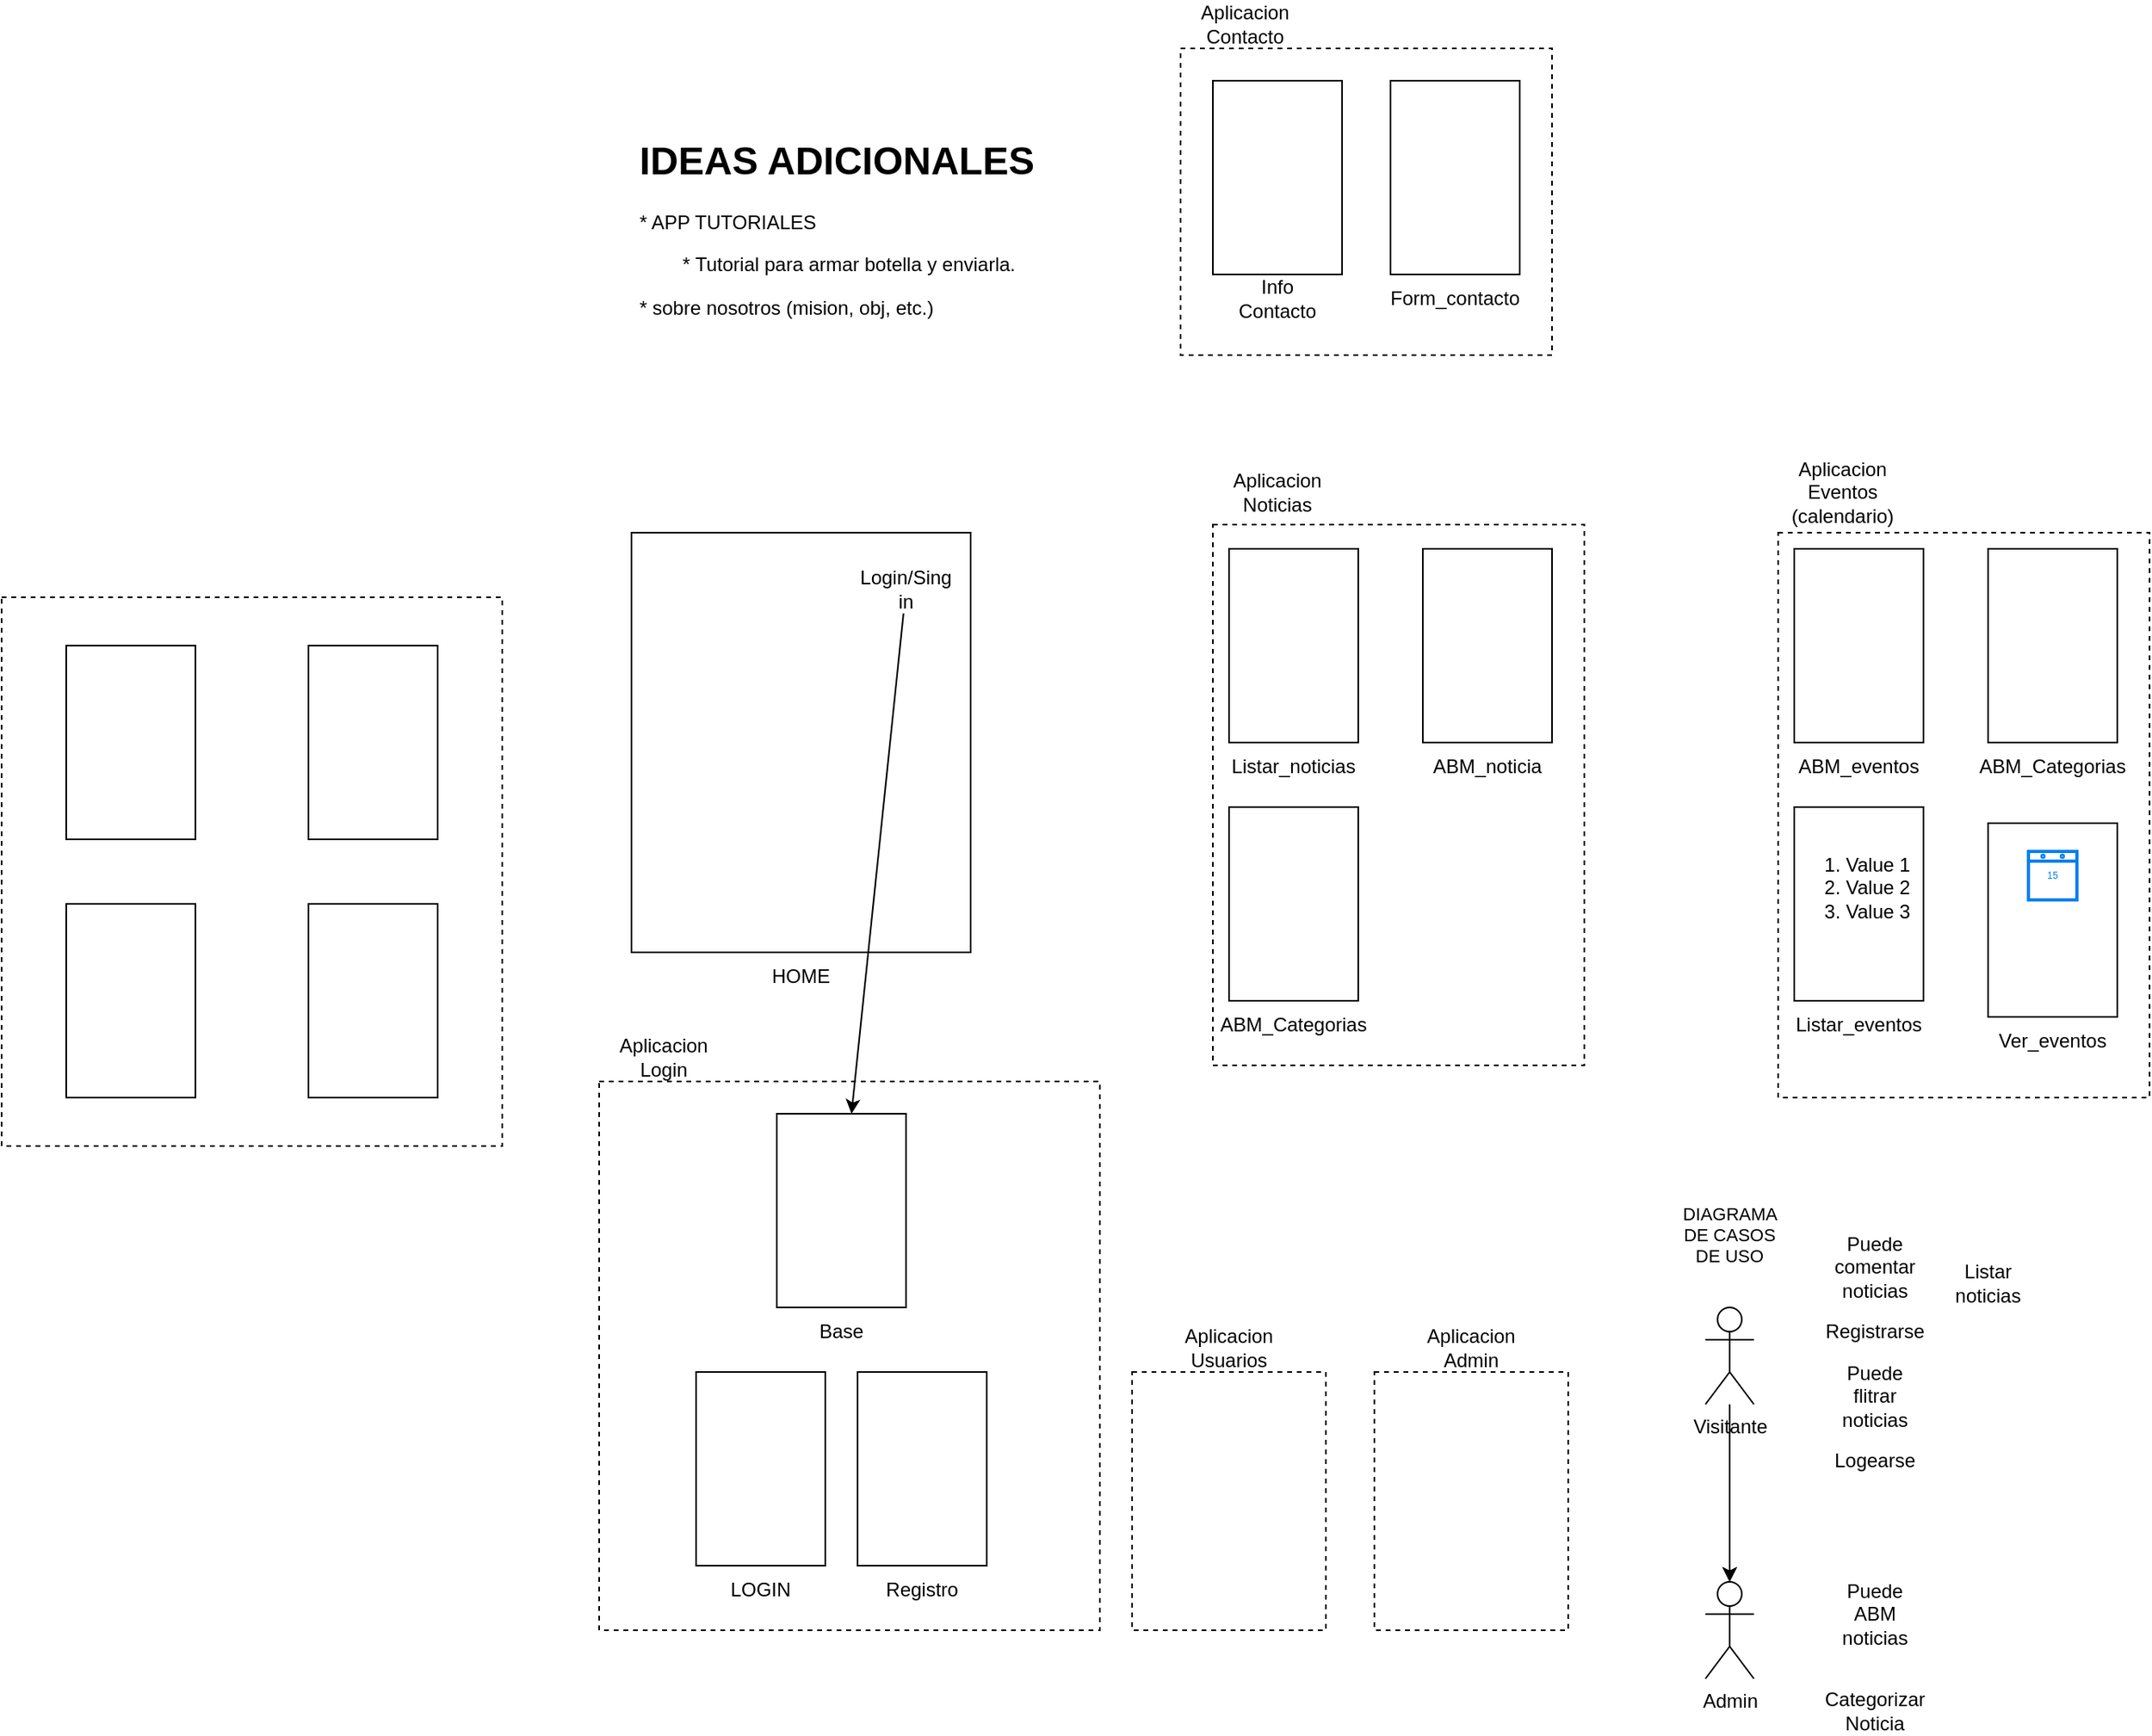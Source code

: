 <mxfile version="19.0.3" type="device"><diagram id="Au9ia6RZ5k17O6lHacv6" name="Page-1"><mxGraphModel dx="2068" dy="2473" grid="1" gridSize="10" guides="1" tooltips="1" connect="1" arrows="1" fold="1" page="1" pageScale="1" pageWidth="1200" pageHeight="1920" math="0" shadow="0"><root><mxCell id="0"/><mxCell id="1" parent="0"/><mxCell id="npkrUqpL1A4N-2p5EevU-65" value="" style="rounded=0;whiteSpace=wrap;html=1;fontFamily=Helvetica;fontSize=11;fontColor=default;fillColor=none;dashed=1;" vertex="1" parent="1"><mxGeometry x="360" y="-360" width="230" height="190" as="geometry"/></mxCell><mxCell id="npkrUqpL1A4N-2p5EevU-14" value="" style="rounded=0;whiteSpace=wrap;html=1;fontFamily=Helvetica;fontSize=11;fontColor=default;fillColor=none;dashed=1;" vertex="1" parent="1"><mxGeometry y="280" width="310" height="340" as="geometry"/></mxCell><mxCell id="npkrUqpL1A4N-2p5EevU-5" value="" style="rounded=0;whiteSpace=wrap;html=1;fontFamily=Helvetica;fontSize=11;fontColor=default;fillColor=none;dashed=1;" vertex="1" parent="1"><mxGeometry x="-370" y="-20" width="310" height="340" as="geometry"/></mxCell><mxCell id="npkrUqpL1A4N-2p5EevU-1" value="" style="rounded=0;whiteSpace=wrap;html=1;" vertex="1" parent="1"><mxGeometry x="-330" y="10" width="80" height="120" as="geometry"/></mxCell><mxCell id="npkrUqpL1A4N-2p5EevU-2" value="" style="rounded=0;whiteSpace=wrap;html=1;" vertex="1" parent="1"><mxGeometry x="-180" y="10" width="80" height="120" as="geometry"/></mxCell><mxCell id="npkrUqpL1A4N-2p5EevU-3" value="" style="rounded=0;whiteSpace=wrap;html=1;" vertex="1" parent="1"><mxGeometry x="-330" y="170" width="80" height="120" as="geometry"/></mxCell><mxCell id="npkrUqpL1A4N-2p5EevU-4" value="" style="rounded=0;whiteSpace=wrap;html=1;" vertex="1" parent="1"><mxGeometry x="-180" y="170" width="80" height="120" as="geometry"/></mxCell><mxCell id="npkrUqpL1A4N-2p5EevU-6" value="" style="rounded=0;whiteSpace=wrap;html=1;" vertex="1" parent="1"><mxGeometry x="20" y="-60" width="210" height="260" as="geometry"/></mxCell><mxCell id="npkrUqpL1A4N-2p5EevU-7" value="HOME" style="text;html=1;strokeColor=none;fillColor=none;align=center;verticalAlign=middle;whiteSpace=wrap;rounded=0;" vertex="1" parent="1"><mxGeometry x="95" y="200" width="60" height="30" as="geometry"/></mxCell><mxCell id="npkrUqpL1A4N-2p5EevU-8" value="" style="rounded=0;whiteSpace=wrap;html=1;" vertex="1" parent="1"><mxGeometry x="60" y="460" width="80" height="120" as="geometry"/></mxCell><mxCell id="npkrUqpL1A4N-2p5EevU-9" value="LOGIN" style="text;html=1;strokeColor=none;fillColor=none;align=center;verticalAlign=middle;whiteSpace=wrap;rounded=0;" vertex="1" parent="1"><mxGeometry x="70" y="580" width="60" height="30" as="geometry"/></mxCell><mxCell id="npkrUqpL1A4N-2p5EevU-10" value="" style="rounded=0;whiteSpace=wrap;html=1;" vertex="1" parent="1"><mxGeometry x="160" y="460" width="80" height="120" as="geometry"/></mxCell><mxCell id="npkrUqpL1A4N-2p5EevU-11" value="Registro" style="text;html=1;strokeColor=none;fillColor=none;align=center;verticalAlign=middle;whiteSpace=wrap;rounded=0;" vertex="1" parent="1"><mxGeometry x="170" y="580" width="60" height="30" as="geometry"/></mxCell><mxCell id="npkrUqpL1A4N-2p5EevU-12" value="" style="rounded=0;whiteSpace=wrap;html=1;" vertex="1" parent="1"><mxGeometry x="110" y="300" width="80" height="120" as="geometry"/></mxCell><mxCell id="npkrUqpL1A4N-2p5EevU-13" value="Base" style="text;html=1;strokeColor=none;fillColor=none;align=center;verticalAlign=middle;whiteSpace=wrap;rounded=0;" vertex="1" parent="1"><mxGeometry x="120" y="420" width="60" height="30" as="geometry"/></mxCell><mxCell id="npkrUqpL1A4N-2p5EevU-15" value="Login/Sing in" style="text;html=1;strokeColor=none;fillColor=none;align=center;verticalAlign=middle;whiteSpace=wrap;rounded=0;" vertex="1" parent="1"><mxGeometry x="160" y="-40" width="60" height="30" as="geometry"/></mxCell><mxCell id="npkrUqpL1A4N-2p5EevU-16" value="" style="endArrow=classic;html=1;rounded=0;" edge="1" parent="1" source="npkrUqpL1A4N-2p5EevU-15" target="npkrUqpL1A4N-2p5EevU-12"><mxGeometry width="50" height="50" relative="1" as="geometry"><mxPoint x="270" y="160" as="sourcePoint"/><mxPoint x="320" y="110" as="targetPoint"/></mxGeometry></mxCell><mxCell id="npkrUqpL1A4N-2p5EevU-17" value="Aplicacion Login" style="text;html=1;strokeColor=none;fillColor=none;align=center;verticalAlign=middle;whiteSpace=wrap;rounded=0;" vertex="1" parent="1"><mxGeometry x="10" y="250" width="60" height="30" as="geometry"/></mxCell><mxCell id="npkrUqpL1A4N-2p5EevU-18" value="" style="rounded=0;whiteSpace=wrap;html=1;fontFamily=Helvetica;fontSize=11;fontColor=default;fillColor=none;dashed=1;" vertex="1" parent="1"><mxGeometry x="330" y="460" width="120" height="160" as="geometry"/></mxCell><mxCell id="npkrUqpL1A4N-2p5EevU-19" value="Aplicacion&lt;br&gt;Usuarios" style="text;html=1;strokeColor=none;fillColor=none;align=center;verticalAlign=middle;whiteSpace=wrap;rounded=0;" vertex="1" parent="1"><mxGeometry x="360" y="430" width="60" height="30" as="geometry"/></mxCell><mxCell id="npkrUqpL1A4N-2p5EevU-20" value="" style="rounded=0;whiteSpace=wrap;html=1;fontFamily=Helvetica;fontSize=11;fontColor=default;fillColor=none;dashed=1;" vertex="1" parent="1"><mxGeometry x="380" y="-65" width="230" height="335" as="geometry"/></mxCell><mxCell id="npkrUqpL1A4N-2p5EevU-21" value="Aplicacion Noticias" style="text;html=1;strokeColor=none;fillColor=none;align=center;verticalAlign=middle;whiteSpace=wrap;rounded=0;" vertex="1" parent="1"><mxGeometry x="390" y="-100" width="60" height="30" as="geometry"/></mxCell><mxCell id="npkrUqpL1A4N-2p5EevU-22" value="" style="rounded=0;whiteSpace=wrap;html=1;" vertex="1" parent="1"><mxGeometry x="390" y="-50" width="80" height="120" as="geometry"/></mxCell><mxCell id="npkrUqpL1A4N-2p5EevU-23" value="Listar_noticias" style="text;html=1;strokeColor=none;fillColor=none;align=center;verticalAlign=middle;whiteSpace=wrap;rounded=0;" vertex="1" parent="1"><mxGeometry x="400" y="70" width="60" height="30" as="geometry"/></mxCell><mxCell id="npkrUqpL1A4N-2p5EevU-24" value="" style="rounded=0;whiteSpace=wrap;html=1;" vertex="1" parent="1"><mxGeometry x="510" y="-50" width="80" height="120" as="geometry"/></mxCell><mxCell id="npkrUqpL1A4N-2p5EevU-25" value="ABM_noticia" style="text;html=1;strokeColor=none;fillColor=none;align=center;verticalAlign=middle;whiteSpace=wrap;rounded=0;" vertex="1" parent="1"><mxGeometry x="520" y="70" width="60" height="30" as="geometry"/></mxCell><mxCell id="npkrUqpL1A4N-2p5EevU-27" value="&lt;h1&gt;IDEAS ADICIONALES&lt;/h1&gt;&lt;p&gt;&lt;span style=&quot;background-color: initial;&quot;&gt;* APP TUTORIALES&lt;/span&gt;&lt;/p&gt;&lt;p&gt;&lt;span style=&quot;background-color: initial;&quot;&gt;&lt;span style=&quot;white-space: pre;&quot;&gt;&#9;&lt;/span&gt;* Tutorial para armar botella y enviarla.&amp;nbsp;&lt;/span&gt;&lt;/p&gt;&lt;p&gt;* sobre nosotros (mision, obj, etc.)&lt;/p&gt;" style="text;html=1;strokeColor=none;fillColor=none;spacing=5;spacingTop=-20;whiteSpace=wrap;overflow=hidden;rounded=0;" vertex="1" parent="1"><mxGeometry x="20" y="-310" width="300" height="200" as="geometry"/></mxCell><mxCell id="npkrUqpL1A4N-2p5EevU-28" value="" style="rounded=0;whiteSpace=wrap;html=1;fontFamily=Helvetica;fontSize=11;fontColor=default;fillColor=none;dashed=1;" vertex="1" parent="1"><mxGeometry x="480" y="460" width="120" height="160" as="geometry"/></mxCell><mxCell id="npkrUqpL1A4N-2p5EevU-29" value="Aplicacion&lt;br&gt;Admin" style="text;html=1;strokeColor=none;fillColor=none;align=center;verticalAlign=middle;whiteSpace=wrap;rounded=0;" vertex="1" parent="1"><mxGeometry x="510" y="430" width="60" height="30" as="geometry"/></mxCell><mxCell id="npkrUqpL1A4N-2p5EevU-30" value="Puede comentar noticias" style="text;html=1;strokeColor=none;fillColor=none;align=center;verticalAlign=middle;whiteSpace=wrap;rounded=0;" vertex="1" parent="1"><mxGeometry x="760" y="380" width="60" height="30" as="geometry"/></mxCell><mxCell id="npkrUqpL1A4N-2p5EevU-31" value="Puede ABM noticias" style="text;html=1;strokeColor=none;fillColor=none;align=center;verticalAlign=middle;whiteSpace=wrap;rounded=0;" vertex="1" parent="1"><mxGeometry x="760" y="600" width="60" height="20" as="geometry"/></mxCell><mxCell id="npkrUqpL1A4N-2p5EevU-32" value="Puede flitrar noticias" style="text;html=1;strokeColor=none;fillColor=none;align=center;verticalAlign=middle;whiteSpace=wrap;rounded=0;" vertex="1" parent="1"><mxGeometry x="760" y="460" width="60" height="30" as="geometry"/></mxCell><mxCell id="npkrUqpL1A4N-2p5EevU-39" style="edgeStyle=orthogonalEdgeStyle;rounded=0;orthogonalLoop=1;jettySize=auto;html=1;" edge="1" parent="1" source="npkrUqpL1A4N-2p5EevU-33" target="npkrUqpL1A4N-2p5EevU-35"><mxGeometry relative="1" as="geometry"/></mxCell><mxCell id="npkrUqpL1A4N-2p5EevU-44" value="" style="edgeStyle=orthogonalEdgeStyle;rounded=0;orthogonalLoop=1;jettySize=auto;html=1;" edge="1" parent="1" source="npkrUqpL1A4N-2p5EevU-33" target="npkrUqpL1A4N-2p5EevU-35"><mxGeometry relative="1" as="geometry"/></mxCell><mxCell id="npkrUqpL1A4N-2p5EevU-33" value="Visitante" style="shape=umlActor;verticalLabelPosition=bottom;verticalAlign=top;html=1;outlineConnect=0;" vertex="1" parent="1"><mxGeometry x="685" y="420" width="30" height="60" as="geometry"/></mxCell><mxCell id="npkrUqpL1A4N-2p5EevU-35" value="Admin" style="shape=umlActor;verticalLabelPosition=bottom;verticalAlign=top;html=1;outlineConnect=0;" vertex="1" parent="1"><mxGeometry x="685" y="590" width="30" height="60" as="geometry"/></mxCell><mxCell id="npkrUqpL1A4N-2p5EevU-40" value="DIAGRAMA DE CASOS DE USO" style="text;html=1;strokeColor=none;fillColor=none;align=center;verticalAlign=middle;whiteSpace=wrap;rounded=0;fontFamily=Helvetica;fontSize=11;fontColor=default;" vertex="1" parent="1"><mxGeometry x="670" y="360" width="60" height="30" as="geometry"/></mxCell><mxCell id="npkrUqpL1A4N-2p5EevU-41" value="Categorizar Noticia" style="text;html=1;strokeColor=none;fillColor=none;align=center;verticalAlign=middle;whiteSpace=wrap;rounded=0;" vertex="1" parent="1"><mxGeometry x="760" y="660" width="60" height="20" as="geometry"/></mxCell><mxCell id="npkrUqpL1A4N-2p5EevU-42" value="Registrarse" style="text;html=1;strokeColor=none;fillColor=none;align=center;verticalAlign=middle;whiteSpace=wrap;rounded=0;" vertex="1" parent="1"><mxGeometry x="760" y="420" width="60" height="30" as="geometry"/></mxCell><mxCell id="npkrUqpL1A4N-2p5EevU-43" value="Logearse" style="text;html=1;strokeColor=none;fillColor=none;align=center;verticalAlign=middle;whiteSpace=wrap;rounded=0;" vertex="1" parent="1"><mxGeometry x="760" y="500" width="60" height="30" as="geometry"/></mxCell><mxCell id="npkrUqpL1A4N-2p5EevU-45" value="" style="rounded=0;whiteSpace=wrap;html=1;" vertex="1" parent="1"><mxGeometry x="390" y="110" width="80" height="120" as="geometry"/></mxCell><mxCell id="npkrUqpL1A4N-2p5EevU-46" value="ABM_Categorias" style="text;html=1;strokeColor=none;fillColor=none;align=center;verticalAlign=middle;whiteSpace=wrap;rounded=0;" vertex="1" parent="1"><mxGeometry x="400" y="230" width="60" height="30" as="geometry"/></mxCell><mxCell id="npkrUqpL1A4N-2p5EevU-47" value="Listar noticias" style="text;html=1;strokeColor=none;fillColor=none;align=center;verticalAlign=middle;whiteSpace=wrap;rounded=0;" vertex="1" parent="1"><mxGeometry x="830" y="390" width="60" height="30" as="geometry"/></mxCell><mxCell id="npkrUqpL1A4N-2p5EevU-48" value="Aplicacion Eventos (calendario)" style="text;html=1;strokeColor=none;fillColor=none;align=center;verticalAlign=middle;whiteSpace=wrap;rounded=0;" vertex="1" parent="1"><mxGeometry x="740" y="-100" width="60" height="30" as="geometry"/></mxCell><mxCell id="npkrUqpL1A4N-2p5EevU-49" value="" style="rounded=0;whiteSpace=wrap;html=1;fontFamily=Helvetica;fontSize=11;fontColor=default;fillColor=none;dashed=1;" vertex="1" parent="1"><mxGeometry x="730" y="-60" width="230" height="350" as="geometry"/></mxCell><mxCell id="npkrUqpL1A4N-2p5EevU-50" value="" style="rounded=0;whiteSpace=wrap;html=1;" vertex="1" parent="1"><mxGeometry x="740" y="-50" width="80" height="120" as="geometry"/></mxCell><mxCell id="npkrUqpL1A4N-2p5EevU-51" value="ABM_eventos" style="text;html=1;strokeColor=none;fillColor=none;align=center;verticalAlign=middle;whiteSpace=wrap;rounded=0;" vertex="1" parent="1"><mxGeometry x="750" y="70" width="60" height="30" as="geometry"/></mxCell><mxCell id="npkrUqpL1A4N-2p5EevU-52" value="" style="rounded=0;whiteSpace=wrap;html=1;" vertex="1" parent="1"><mxGeometry x="860" y="120" width="80" height="120" as="geometry"/></mxCell><mxCell id="npkrUqpL1A4N-2p5EevU-53" value="Ver_eventos" style="text;html=1;strokeColor=none;fillColor=none;align=center;verticalAlign=middle;whiteSpace=wrap;rounded=0;" vertex="1" parent="1"><mxGeometry x="870" y="240" width="60" height="30" as="geometry"/></mxCell><mxCell id="npkrUqpL1A4N-2p5EevU-54" value="" style="html=1;verticalLabelPosition=bottom;align=center;labelBackgroundColor=#ffffff;verticalAlign=top;strokeWidth=2;strokeColor=#0080F0;shadow=0;dashed=0;shape=mxgraph.ios7.icons.calendar;" vertex="1" parent="1"><mxGeometry x="885" y="137.5" width="30" height="30" as="geometry"/></mxCell><mxCell id="npkrUqpL1A4N-2p5EevU-55" value="" style="rounded=0;whiteSpace=wrap;html=1;" vertex="1" parent="1"><mxGeometry x="740" y="110" width="80" height="120" as="geometry"/></mxCell><mxCell id="npkrUqpL1A4N-2p5EevU-57" value="&lt;ol&gt;&lt;li&gt;Value 1&lt;/li&gt;&lt;li&gt;Value 2&lt;/li&gt;&lt;li&gt;Value 3&lt;/li&gt;&lt;/ol&gt;" style="text;strokeColor=none;fillColor=none;html=1;whiteSpace=wrap;verticalAlign=middle;overflow=hidden;" vertex="1" parent="1"><mxGeometry x="730" y="120" width="90" height="80" as="geometry"/></mxCell><mxCell id="npkrUqpL1A4N-2p5EevU-58" value="Listar_eventos" style="text;html=1;strokeColor=none;fillColor=none;align=center;verticalAlign=middle;whiteSpace=wrap;rounded=0;" vertex="1" parent="1"><mxGeometry x="750" y="230" width="60" height="30" as="geometry"/></mxCell><mxCell id="npkrUqpL1A4N-2p5EevU-59" value="" style="rounded=0;whiteSpace=wrap;html=1;" vertex="1" parent="1"><mxGeometry x="860" y="-50" width="80" height="120" as="geometry"/></mxCell><mxCell id="npkrUqpL1A4N-2p5EevU-60" value="ABM_Categorias" style="text;html=1;strokeColor=none;fillColor=none;align=center;verticalAlign=middle;whiteSpace=wrap;rounded=0;" vertex="1" parent="1"><mxGeometry x="870" y="70" width="60" height="30" as="geometry"/></mxCell><mxCell id="npkrUqpL1A4N-2p5EevU-62" value="" style="rounded=0;whiteSpace=wrap;html=1;" vertex="1" parent="1"><mxGeometry x="490" y="-340" width="80" height="120" as="geometry"/></mxCell><mxCell id="npkrUqpL1A4N-2p5EevU-63" value="Form_contacto" style="text;html=1;strokeColor=none;fillColor=none;align=center;verticalAlign=middle;whiteSpace=wrap;rounded=0;" vertex="1" parent="1"><mxGeometry x="500" y="-220" width="60" height="30" as="geometry"/></mxCell><mxCell id="npkrUqpL1A4N-2p5EevU-64" value="Aplicacion Contacto" style="text;html=1;strokeColor=none;fillColor=none;align=center;verticalAlign=middle;whiteSpace=wrap;rounded=0;" vertex="1" parent="1"><mxGeometry x="370" y="-390" width="60" height="30" as="geometry"/></mxCell><mxCell id="npkrUqpL1A4N-2p5EevU-66" value="" style="rounded=0;whiteSpace=wrap;html=1;" vertex="1" parent="1"><mxGeometry x="380" y="-340" width="80" height="120" as="geometry"/></mxCell><mxCell id="npkrUqpL1A4N-2p5EevU-67" value="Info Contacto" style="text;html=1;strokeColor=none;fillColor=none;align=center;verticalAlign=middle;whiteSpace=wrap;rounded=0;" vertex="1" parent="1"><mxGeometry x="390" y="-220" width="60" height="30" as="geometry"/></mxCell></root></mxGraphModel></diagram></mxfile>